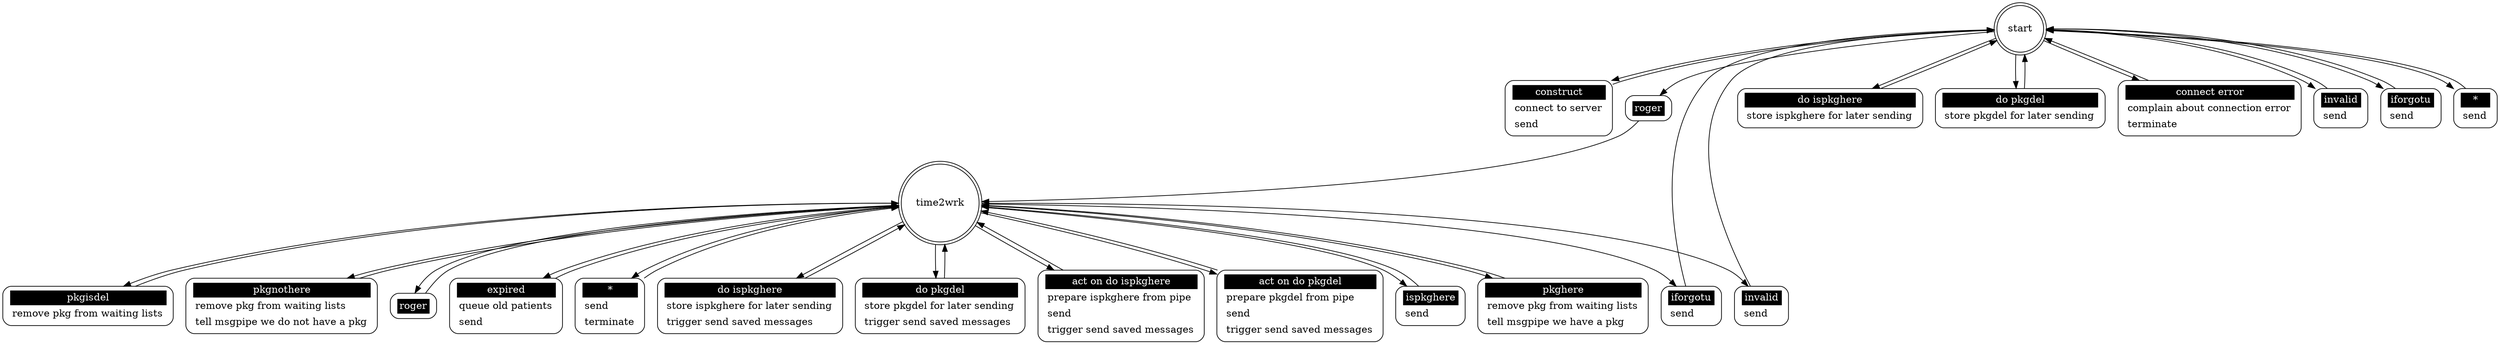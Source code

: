 ## Automatically generated from pkgfiler_grapher.xml by gsl
digraph "pkgfiler_grapher" {

 "start" [shape = "doublecircle"];
 "start construct" [shape = "Mrecord" style = solid label = <<table border="0" cellborder="0" cellpadding="3" bgcolor="white"><tr><td bgcolor="black" align="center" colspan="2"><font color="white">construct</font></td></tr><tr><td align="left" port="r3">connect to server</td></tr><tr><td align="left" port="r3">send</td></tr></table>>];
 "start" -> "start construct";
 "start construct" -> "start";
 "start roger" [shape = "Mrecord" style = solid label = <<table border="0" cellborder="0" cellpadding="3" bgcolor="white"><tr><td bgcolor="black" align="center" colspan="2"><font color="white">roger</font></td></tr></table>>];
 "start" -> "start roger";
 "start roger" -> "time2wrk";
 "start do ispkghere" [shape = "Mrecord" style = solid label = <<table border="0" cellborder="0" cellpadding="3" bgcolor="white"><tr><td bgcolor="black" align="center" colspan="2"><font color="white">do ispkghere</font></td></tr><tr><td align="left" port="r3">store ispkghere for later sending</td></tr></table>>];
 "start" -> "start do ispkghere";
 "start do ispkghere" -> "start";
 "start do pkgdel" [shape = "Mrecord" style = solid label = <<table border="0" cellborder="0" cellpadding="3" bgcolor="white"><tr><td bgcolor="black" align="center" colspan="2"><font color="white">do pkgdel</font></td></tr><tr><td align="left" port="r3">store pkgdel for later sending</td></tr></table>>];
 "start" -> "start do pkgdel";
 "start do pkgdel" -> "start";
 "start connect error" [shape = "Mrecord" style = solid label = <<table border="0" cellborder="0" cellpadding="3" bgcolor="white"><tr><td bgcolor="black" align="center" colspan="2"><font color="white">connect error</font></td></tr><tr><td align="left" port="r3">complain about connection error</td></tr><tr><td align="left" port="r3">terminate</td></tr></table>>];
 "start" -> "start connect error";
 "start connect error" -> "start";
 "start invalid" [shape = "Mrecord" style = solid label = <<table border="0" cellborder="0" cellpadding="3" bgcolor="white"><tr><td bgcolor="black" align="center" colspan="2"><font color="white">invalid</font></td></tr><tr><td align="left" port="r3">send</td></tr></table>>];
 "start" -> "start invalid";
 "start invalid" -> "start";
 "start iforgotu" [shape = "Mrecord" style = solid label = <<table border="0" cellborder="0" cellpadding="3" bgcolor="white"><tr><td bgcolor="black" align="center" colspan="2"><font color="white">iforgotu</font></td></tr><tr><td align="left" port="r3">send</td></tr></table>>];
 "start" -> "start iforgotu";
 "start iforgotu" -> "start";
 "start *" [shape = "Mrecord" style = solid label = <<table border="0" cellborder="0" cellpadding="3" bgcolor="white"><tr><td bgcolor="black" align="center" colspan="2"><font color="white">*</font></td></tr><tr><td align="left" port="r3">send</td></tr></table>>];
 "start" -> "start *";
 "start *" -> "start";

 "time2wrk" [shape = "doublecircle"];
 "time2wrk do ispkghere" [shape = "Mrecord" style = solid label = <<table border="0" cellborder="0" cellpadding="3" bgcolor="white"><tr><td bgcolor="black" align="center" colspan="2"><font color="white">do ispkghere</font></td></tr><tr><td align="left" port="r3">store ispkghere for later sending</td></tr><tr><td align="left" port="r3">trigger send saved messages</td></tr></table>>];
 "time2wrk" -> "time2wrk do ispkghere";
 "time2wrk do ispkghere" -> "time2wrk";
 "time2wrk do pkgdel" [shape = "Mrecord" style = solid label = <<table border="0" cellborder="0" cellpadding="3" bgcolor="white"><tr><td bgcolor="black" align="center" colspan="2"><font color="white">do pkgdel</font></td></tr><tr><td align="left" port="r3">store pkgdel for later sending</td></tr><tr><td align="left" port="r3">trigger send saved messages</td></tr></table>>];
 "time2wrk" -> "time2wrk do pkgdel";
 "time2wrk do pkgdel" -> "time2wrk";
 "time2wrk act on do ispkghere" [shape = "Mrecord" style = solid label = <<table border="0" cellborder="0" cellpadding="3" bgcolor="white"><tr><td bgcolor="black" align="center" colspan="2"><font color="white">act on do ispkghere</font></td></tr><tr><td align="left" port="r3">prepare ispkghere from pipe</td></tr><tr><td align="left" port="r3">send</td></tr><tr><td align="left" port="r3">trigger send saved messages</td></tr></table>>];
 "time2wrk" -> "time2wrk act on do ispkghere";
 "time2wrk act on do ispkghere" -> "time2wrk";
 "time2wrk act on do pkgdel" [shape = "Mrecord" style = solid label = <<table border="0" cellborder="0" cellpadding="3" bgcolor="white"><tr><td bgcolor="black" align="center" colspan="2"><font color="white">act on do pkgdel</font></td></tr><tr><td align="left" port="r3">prepare pkgdel from pipe</td></tr><tr><td align="left" port="r3">send</td></tr><tr><td align="left" port="r3">trigger send saved messages</td></tr></table>>];
 "time2wrk" -> "time2wrk act on do pkgdel";
 "time2wrk act on do pkgdel" -> "time2wrk";
 "time2wrk ispkghere" [shape = "Mrecord" style = solid label = <<table border="0" cellborder="0" cellpadding="3" bgcolor="white"><tr><td bgcolor="black" align="center" colspan="2"><font color="white">ispkghere</font></td></tr><tr><td align="left" port="r3">send</td></tr></table>>];
 "time2wrk" -> "time2wrk ispkghere";
 "time2wrk ispkghere" -> "time2wrk";
 "time2wrk pkghere" [shape = "Mrecord" style = solid label = <<table border="0" cellborder="0" cellpadding="3" bgcolor="white"><tr><td bgcolor="black" align="center" colspan="2"><font color="white">pkghere</font></td></tr><tr><td align="left" port="r3">remove pkg from waiting lists</td></tr><tr><td align="left" port="r3">tell msgpipe we have a pkg</td></tr></table>>];
 "time2wrk" -> "time2wrk pkghere";
 "time2wrk pkghere" -> "time2wrk";
 "time2wrk pkgisdel" [shape = "Mrecord" style = solid label = <<table border="0" cellborder="0" cellpadding="3" bgcolor="white"><tr><td bgcolor="black" align="center" colspan="2"><font color="white">pkgisdel</font></td></tr><tr><td align="left" port="r3">remove pkg from waiting lists</td></tr></table>>];
 "time2wrk" -> "time2wrk pkgisdel";
 "time2wrk pkgisdel" -> "time2wrk";
 "time2wrk pkgnothere" [shape = "Mrecord" style = solid label = <<table border="0" cellborder="0" cellpadding="3" bgcolor="white"><tr><td bgcolor="black" align="center" colspan="2"><font color="white">pkgnothere</font></td></tr><tr><td align="left" port="r3">remove pkg from waiting lists</td></tr><tr><td align="left" port="r3">tell msgpipe we do not have a pkg</td></tr></table>>];
 "time2wrk" -> "time2wrk pkgnothere";
 "time2wrk pkgnothere" -> "time2wrk";
 "time2wrk roger" [shape = "Mrecord" style = solid label = <<table border="0" cellborder="0" cellpadding="3" bgcolor="white"><tr><td bgcolor="black" align="center" colspan="2"><font color="white">roger</font></td></tr></table>>];
 "time2wrk" -> "time2wrk roger";
 "time2wrk roger" -> "time2wrk";
 "time2wrk expired" [shape = "Mrecord" style = solid label = <<table border="0" cellborder="0" cellpadding="3" bgcolor="white"><tr><td bgcolor="black" align="center" colspan="2"><font color="white">expired</font></td></tr><tr><td align="left" port="r3">queue old patients</td></tr><tr><td align="left" port="r3">send</td></tr></table>>];
 "time2wrk" -> "time2wrk expired";
 "time2wrk expired" -> "time2wrk";
 "time2wrk *" [shape = "Mrecord" style = solid label = <<table border="0" cellborder="0" cellpadding="3" bgcolor="white"><tr><td bgcolor="black" align="center" colspan="2"><font color="white">*</font></td></tr><tr><td align="left" port="r3">send</td></tr><tr><td align="left" port="r3">terminate</td></tr></table>>];
 "time2wrk" -> "time2wrk *";
 "time2wrk *" -> "time2wrk";
 "time2wrk iforgotu" [shape = "Mrecord" style = solid label = <<table border="0" cellborder="0" cellpadding="3" bgcolor="white"><tr><td bgcolor="black" align="center" colspan="2"><font color="white">iforgotu</font></td></tr><tr><td align="left" port="r3">send</td></tr></table>>];
 "time2wrk" -> "time2wrk iforgotu";
 "time2wrk iforgotu" -> "start";
 "time2wrk invalid" [shape = "Mrecord" style = solid label = <<table border="0" cellborder="0" cellpadding="3" bgcolor="white"><tr><td bgcolor="black" align="center" colspan="2"><font color="white">invalid</font></td></tr><tr><td align="left" port="r3">send</td></tr></table>>];
 "time2wrk" -> "time2wrk invalid";
 "time2wrk invalid" -> "start";
}
